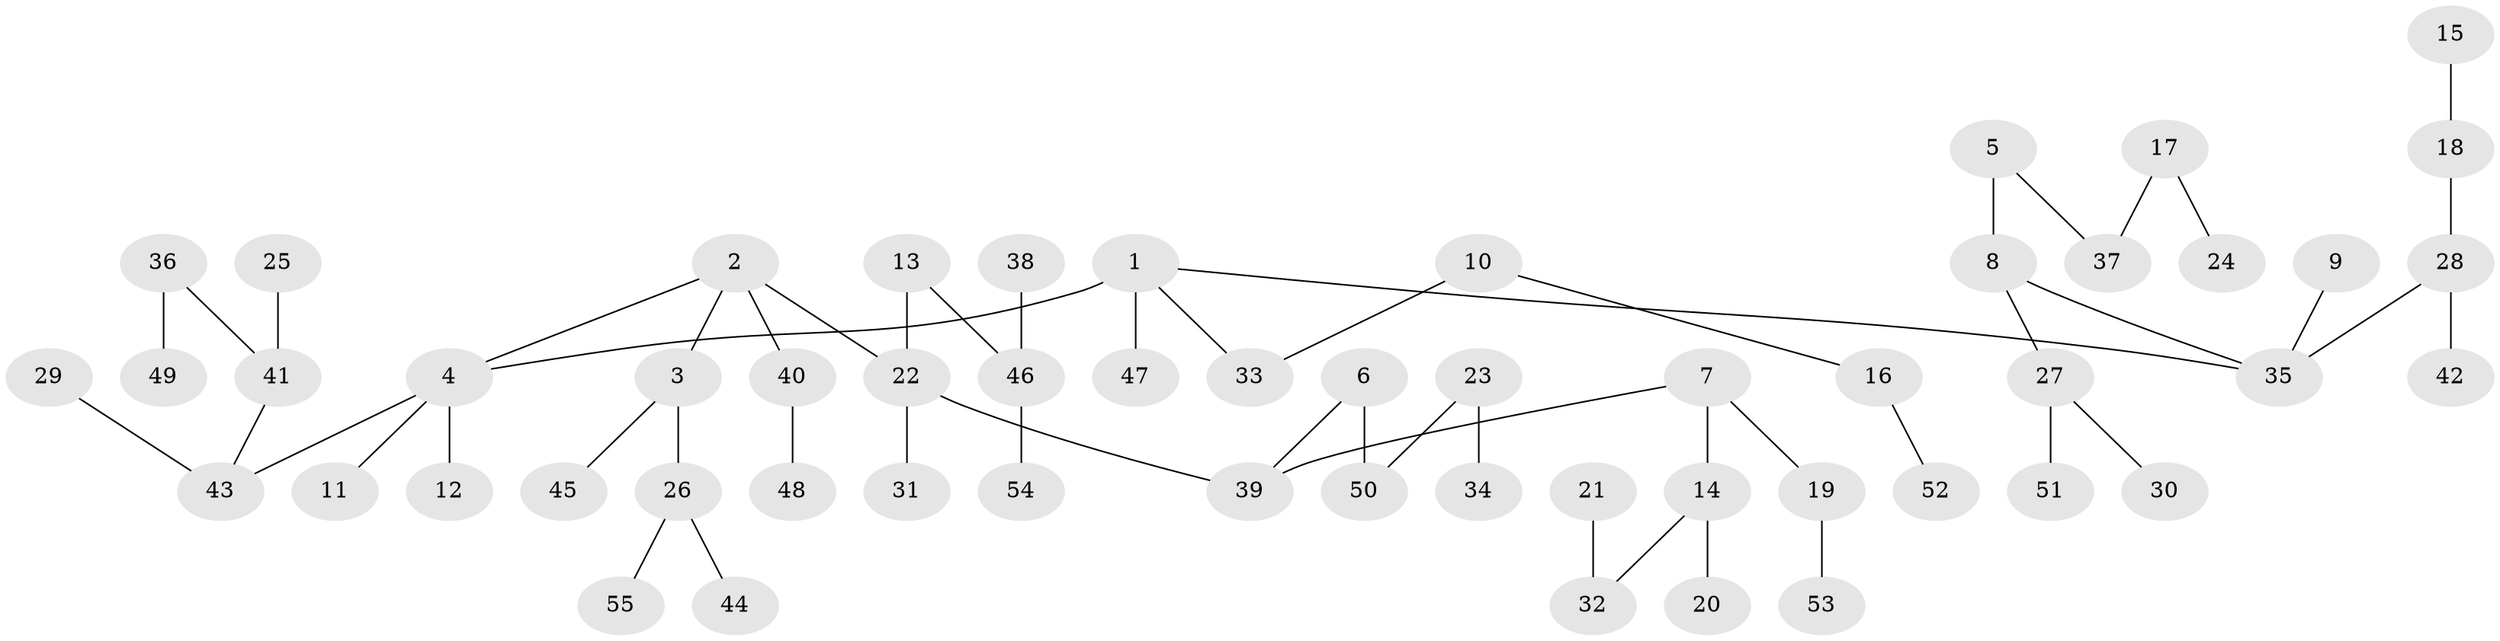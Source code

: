 // original degree distribution, {4: 0.06422018348623854, 7: 0.009174311926605505, 5: 0.03669724770642202, 1: 0.48623853211009177, 3: 0.14678899082568808, 6: 0.009174311926605505, 2: 0.24770642201834864}
// Generated by graph-tools (version 1.1) at 2025/02/03/09/25 03:02:28]
// undirected, 55 vertices, 54 edges
graph export_dot {
graph [start="1"]
  node [color=gray90,style=filled];
  1;
  2;
  3;
  4;
  5;
  6;
  7;
  8;
  9;
  10;
  11;
  12;
  13;
  14;
  15;
  16;
  17;
  18;
  19;
  20;
  21;
  22;
  23;
  24;
  25;
  26;
  27;
  28;
  29;
  30;
  31;
  32;
  33;
  34;
  35;
  36;
  37;
  38;
  39;
  40;
  41;
  42;
  43;
  44;
  45;
  46;
  47;
  48;
  49;
  50;
  51;
  52;
  53;
  54;
  55;
  1 -- 4 [weight=1.0];
  1 -- 33 [weight=1.0];
  1 -- 35 [weight=1.0];
  1 -- 47 [weight=1.0];
  2 -- 3 [weight=1.0];
  2 -- 4 [weight=1.0];
  2 -- 22 [weight=1.0];
  2 -- 40 [weight=1.0];
  3 -- 26 [weight=1.0];
  3 -- 45 [weight=1.0];
  4 -- 11 [weight=1.0];
  4 -- 12 [weight=1.0];
  4 -- 43 [weight=1.0];
  5 -- 8 [weight=1.0];
  5 -- 37 [weight=1.0];
  6 -- 39 [weight=1.0];
  6 -- 50 [weight=1.0];
  7 -- 14 [weight=1.0];
  7 -- 19 [weight=1.0];
  7 -- 39 [weight=1.0];
  8 -- 27 [weight=1.0];
  8 -- 35 [weight=1.0];
  9 -- 35 [weight=1.0];
  10 -- 16 [weight=1.0];
  10 -- 33 [weight=1.0];
  13 -- 22 [weight=1.0];
  13 -- 46 [weight=1.0];
  14 -- 20 [weight=1.0];
  14 -- 32 [weight=1.0];
  15 -- 18 [weight=1.0];
  16 -- 52 [weight=1.0];
  17 -- 24 [weight=1.0];
  17 -- 37 [weight=1.0];
  18 -- 28 [weight=1.0];
  19 -- 53 [weight=1.0];
  21 -- 32 [weight=1.0];
  22 -- 31 [weight=1.0];
  22 -- 39 [weight=1.0];
  23 -- 34 [weight=1.0];
  23 -- 50 [weight=1.0];
  25 -- 41 [weight=1.0];
  26 -- 44 [weight=1.0];
  26 -- 55 [weight=1.0];
  27 -- 30 [weight=1.0];
  27 -- 51 [weight=1.0];
  28 -- 35 [weight=1.0];
  28 -- 42 [weight=1.0];
  29 -- 43 [weight=1.0];
  36 -- 41 [weight=1.0];
  36 -- 49 [weight=1.0];
  38 -- 46 [weight=1.0];
  40 -- 48 [weight=1.0];
  41 -- 43 [weight=1.0];
  46 -- 54 [weight=1.0];
}
